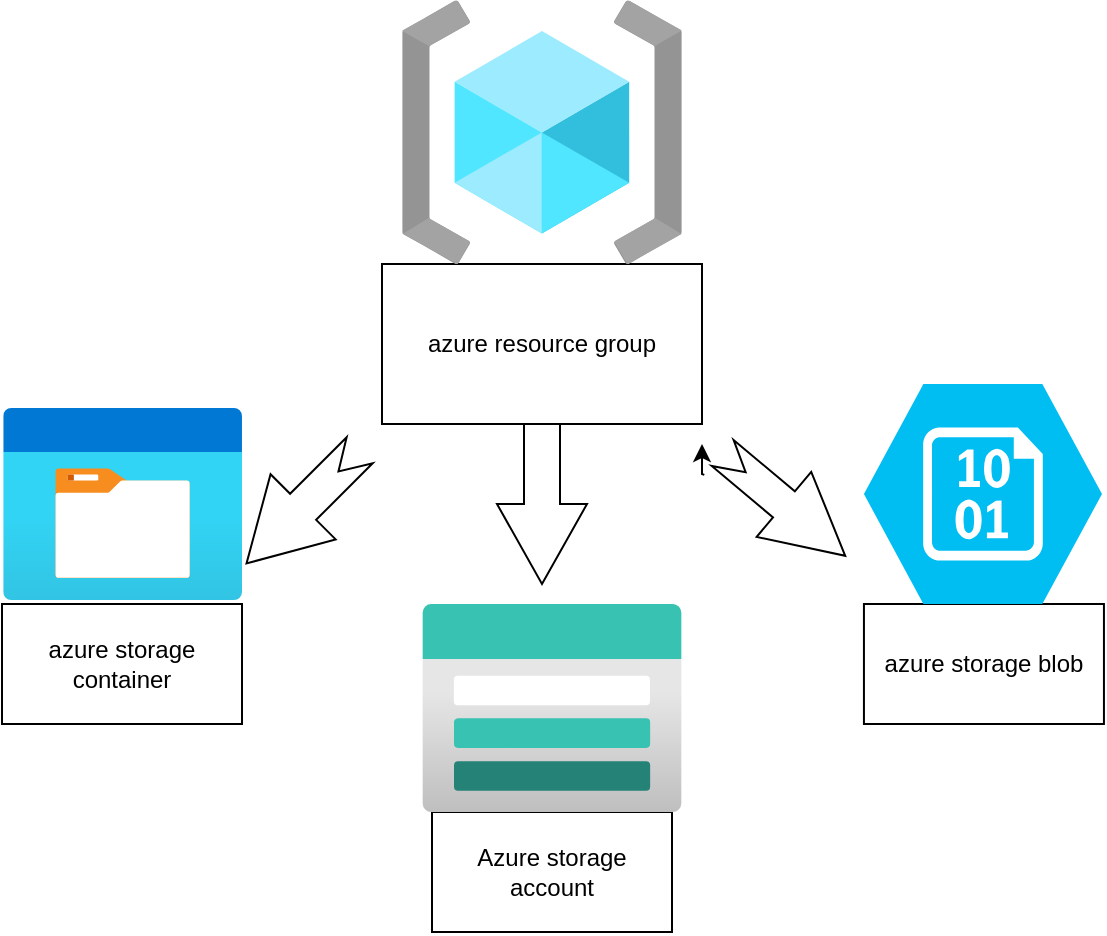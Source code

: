 <mxfile version="22.0.4" type="github">
  <diagram name="Page-1" id="IOUGsBtM0VuHTT_C2A28">
    <mxGraphModel dx="2821" dy="1118" grid="1" gridSize="10" guides="1" tooltips="1" connect="1" arrows="1" fold="1" page="1" pageScale="1" pageWidth="1100" pageHeight="850" math="0" shadow="0">
      <root>
        <mxCell id="0" />
        <mxCell id="1" parent="0" />
        <mxCell id="jBJAWtFtNwN8TU2B9Nt--2" value="azure resource group" style="rounded=0;whiteSpace=wrap;html=1;fontStyle=0" parent="1" vertex="1">
          <mxGeometry x="480" y="300" width="160" height="80" as="geometry" />
        </mxCell>
        <mxCell id="jBJAWtFtNwN8TU2B9Nt--3" value="" style="html=1;shadow=0;dashed=0;align=center;verticalAlign=middle;shape=mxgraph.arrows2.arrow;dy=0.6;dx=40;direction=south;notch=0;" parent="1" vertex="1">
          <mxGeometry x="537.5" y="380" width="45" height="80" as="geometry" />
        </mxCell>
        <mxCell id="jBJAWtFtNwN8TU2B9Nt--4" value="Azure storage account" style="rounded=0;whiteSpace=wrap;html=1;" parent="1" vertex="1">
          <mxGeometry x="505" y="574" width="120" height="60" as="geometry" />
        </mxCell>
        <mxCell id="jBJAWtFtNwN8TU2B9Nt--6" style="edgeStyle=orthogonalEdgeStyle;rounded=0;orthogonalLoop=1;jettySize=auto;html=1;" parent="1" source="jBJAWtFtNwN8TU2B9Nt--5" edge="1">
          <mxGeometry relative="1" as="geometry">
            <mxPoint x="640" y="390" as="targetPoint" />
            <Array as="points">
              <mxPoint x="640" y="405" />
            </Array>
          </mxGeometry>
        </mxCell>
        <mxCell id="jBJAWtFtNwN8TU2B9Nt--5" value="" style="html=1;shadow=0;dashed=0;align=center;verticalAlign=middle;shape=mxgraph.arrows2.arrow;dy=0.6;dx=40;notch=15;rotation=40;" parent="1" vertex="1">
          <mxGeometry x="640.97" y="398.96" width="80" height="42.46" as="geometry" />
        </mxCell>
        <mxCell id="jBJAWtFtNwN8TU2B9Nt--7" value="" style="html=1;shadow=0;dashed=0;align=center;verticalAlign=middle;shape=mxgraph.arrows2.arrow;dy=0.6;dx=40;notch=15;rotation=-225;" parent="1" vertex="1">
          <mxGeometry x="400.55" y="398.4" width="80" height="46.03" as="geometry" />
        </mxCell>
        <mxCell id="jBJAWtFtNwN8TU2B9Nt--8" value="azure storage container" style="rounded=0;whiteSpace=wrap;html=1;" parent="1" vertex="1">
          <mxGeometry x="290" y="470" width="120" height="60" as="geometry" />
        </mxCell>
        <mxCell id="jBJAWtFtNwN8TU2B9Nt--9" value="azure storage blob" style="rounded=0;whiteSpace=wrap;html=1;" parent="1" vertex="1">
          <mxGeometry x="720.97" y="470" width="120" height="60" as="geometry" />
        </mxCell>
        <mxCell id="Zi5p-nNZNwRxvJ8hvcRf-1" value="" style="image;aspect=fixed;html=1;points=[];align=center;fontSize=12;image=img/lib/azure2/storage/Storage_Accounts.svg;" vertex="1" parent="1">
          <mxGeometry x="500" y="470" width="130" height="104" as="geometry" />
        </mxCell>
        <mxCell id="Zi5p-nNZNwRxvJ8hvcRf-2" value="" style="image;aspect=fixed;html=1;points=[];align=center;fontSize=12;image=img/lib/azure2/general/Resource_Groups.svg;" vertex="1" parent="1">
          <mxGeometry x="490" y="168.24" width="140" height="131.76" as="geometry" />
        </mxCell>
        <mxCell id="Zi5p-nNZNwRxvJ8hvcRf-3" value="" style="image;aspect=fixed;html=1;points=[];align=center;fontSize=12;image=img/lib/azure2/general/Storage_Container.svg;" vertex="1" parent="1">
          <mxGeometry x="290.62" y="371.5" width="119.38" height="97" as="geometry" />
        </mxCell>
        <mxCell id="Zi5p-nNZNwRxvJ8hvcRf-4" value="" style="verticalLabelPosition=bottom;html=1;verticalAlign=top;align=center;strokeColor=none;fillColor=#00BEF2;shape=mxgraph.azure.storage_blob;" vertex="1" parent="1">
          <mxGeometry x="720.97" y="360" width="119.03" height="110" as="geometry" />
        </mxCell>
      </root>
    </mxGraphModel>
  </diagram>
</mxfile>
